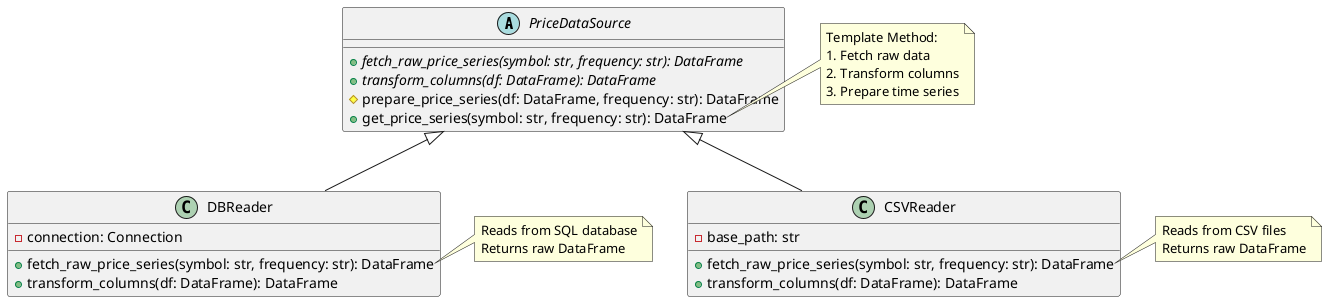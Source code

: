 @startuml PriceDataSources

abstract class PriceDataSource {
  + {abstract} fetch_raw_price_series(symbol: str, frequency: str): DataFrame
  + {abstract} transform_columns(df: DataFrame): DataFrame
  # prepare_price_series(df: DataFrame, frequency: str): DataFrame
  + get_price_series(symbol: str, frequency: str): DataFrame
}

note right of PriceDataSource::get_price_series
  Template Method:
  1. Fetch raw data
  2. Transform columns
  3. Prepare time series
end note

class DBReader extends PriceDataSource {
  - connection: Connection
  + fetch_raw_price_series(symbol: str, frequency: str): DataFrame
  + transform_columns(df: DataFrame): DataFrame
}

class CSVReader extends PriceDataSource {
  - base_path: str
  + fetch_raw_price_series(symbol: str, frequency: str): DataFrame
  + transform_columns(df: DataFrame): DataFrame
}

note right of DBReader::fetch_raw_price_series
  Reads from SQL database
  Returns raw DataFrame
end note

note right of CSVReader::fetch_raw_price_series
  Reads from CSV files
  Returns raw DataFrame
end note

@enduml